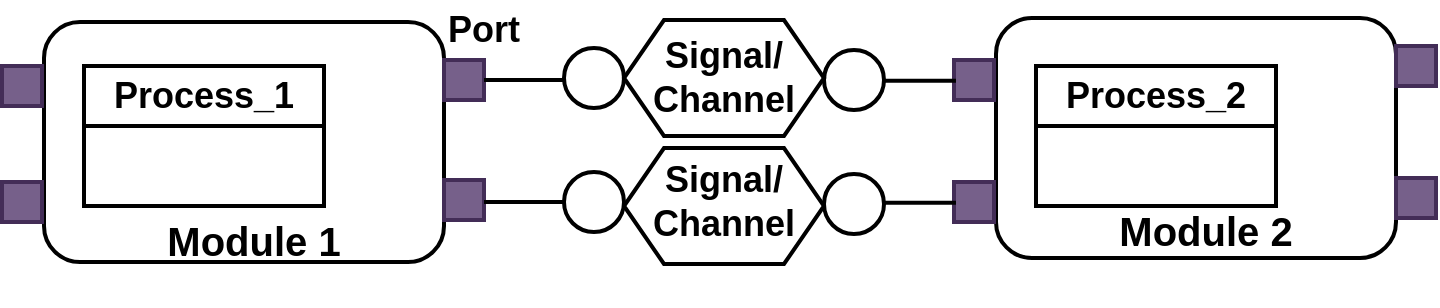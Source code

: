 <mxfile version="21.7.4" type="device">
  <diagram name="Page-1" id="q_MynqgvBXBLcfy8kB79">
    <mxGraphModel dx="989" dy="498" grid="1" gridSize="10" guides="1" tooltips="1" connect="1" arrows="1" fold="1" page="1" pageScale="1" pageWidth="850" pageHeight="1100" math="0" shadow="0">
      <root>
        <mxCell id="0" />
        <mxCell id="1" parent="0" />
        <mxCell id="6yzn0O8OQgqGRN4hSSv7-11" value="" style="shape=hexagon;perimeter=hexagonPerimeter2;whiteSpace=wrap;html=1;fixedSize=1;strokeWidth=2;fontFamily=Helvetica;" vertex="1" parent="1">
          <mxGeometry x="360" y="221" width="100" height="58" as="geometry" />
        </mxCell>
        <mxCell id="bC8LytwzRF4bNWjZ34YL-15" value="" style="group;labelBackgroundColor=none;fontFamily=Helvetica;fontSize=20;" parent="1" vertex="1" connectable="0">
          <mxGeometry x="526" y="160" width="240" height="126" as="geometry" />
        </mxCell>
        <mxCell id="6yzn0O8OQgqGRN4hSSv7-3" value="" style="rounded=1;whiteSpace=wrap;html=1;strokeWidth=2;fontFamily=Helvetica;" vertex="1" parent="bC8LytwzRF4bNWjZ34YL-15">
          <mxGeometry x="20" y="-4" width="200" height="120" as="geometry" />
        </mxCell>
        <mxCell id="bC8LytwzRF4bNWjZ34YL-17" value="" style="rounded=0;whiteSpace=wrap;html=1;labelBackgroundColor=none;fontFamily=Helvetica;fontSize=18;strokeWidth=2;fillColor=#76608a;fontColor=#ffffff;strokeColor=#432D57;" parent="bC8LytwzRF4bNWjZ34YL-15" vertex="1">
          <mxGeometry x="-1" y="17" width="20" height="20" as="geometry" />
        </mxCell>
        <mxCell id="bC8LytwzRF4bNWjZ34YL-18" value="" style="rounded=0;whiteSpace=wrap;html=1;labelBackgroundColor=none;fontFamily=Helvetica;fontSize=18;strokeWidth=2;fillColor=#76608a;fontColor=#ffffff;strokeColor=#432D57;" parent="bC8LytwzRF4bNWjZ34YL-15" vertex="1">
          <mxGeometry x="-1" y="78" width="20" height="20" as="geometry" />
        </mxCell>
        <mxCell id="bC8LytwzRF4bNWjZ34YL-19" value="" style="rounded=0;whiteSpace=wrap;html=1;labelBackgroundColor=none;fontFamily=Helvetica;fontSize=18;strokeWidth=2;fillColor=#76608a;fontColor=#ffffff;strokeColor=#432D57;" parent="bC8LytwzRF4bNWjZ34YL-15" vertex="1">
          <mxGeometry x="220" y="10" width="20" height="20" as="geometry" />
        </mxCell>
        <mxCell id="bC8LytwzRF4bNWjZ34YL-20" value="" style="rounded=0;whiteSpace=wrap;html=1;labelBackgroundColor=none;fontFamily=Helvetica;fontSize=18;strokeWidth=2;fillColor=#76608a;fontColor=#ffffff;strokeColor=#432D57;" parent="bC8LytwzRF4bNWjZ34YL-15" vertex="1">
          <mxGeometry x="220" y="76" width="20" height="20" as="geometry" />
        </mxCell>
        <mxCell id="bC8LytwzRF4bNWjZ34YL-21" value="Process_2" style="swimlane;fontStyle=1;childLayout=stackLayout;horizontal=1;startSize=30;horizontalStack=0;resizeParent=1;resizeParentMax=0;resizeLast=0;collapsible=1;marginBottom=0;whiteSpace=wrap;html=1;strokeWidth=2;fontFamily=Helvetica;fontSize=18;labelBackgroundColor=none;" parent="bC8LytwzRF4bNWjZ34YL-15" vertex="1">
          <mxGeometry x="40" y="20" width="120" height="70" as="geometry" />
        </mxCell>
        <mxCell id="bC8LytwzRF4bNWjZ34YL-22" value="&lt;font style=&quot;font-size: 20px;&quot;&gt;Module 2&lt;/font&gt;" style="text;html=1;strokeColor=none;fillColor=none;align=center;verticalAlign=middle;whiteSpace=wrap;rounded=0;fontStyle=1;fontFamily=Helvetica;fontSize=18;labelBackgroundColor=none;" parent="bC8LytwzRF4bNWjZ34YL-15" vertex="1">
          <mxGeometry x="60" y="88" width="130" height="30" as="geometry" />
        </mxCell>
        <mxCell id="6yzn0O8OQgqGRN4hSSv7-2" value="" style="rounded=1;whiteSpace=wrap;html=1;strokeWidth=2;fontFamily=Helvetica;" vertex="1" parent="1">
          <mxGeometry x="70" y="158" width="200" height="120" as="geometry" />
        </mxCell>
        <mxCell id="bC8LytwzRF4bNWjZ34YL-14" value="" style="group;labelBackgroundColor=none;fontFamily=Helvetica;fontSize=18;" parent="1" vertex="1" connectable="0">
          <mxGeometry x="50" y="160" width="270" height="140" as="geometry" />
        </mxCell>
        <mxCell id="bC8LytwzRF4bNWjZ34YL-3" value="" style="rounded=0;whiteSpace=wrap;html=1;labelBackgroundColor=none;fontFamily=Helvetica;fontSize=18;strokeWidth=2;fillColor=#76608a;fontColor=#ffffff;strokeColor=#432D57;" parent="bC8LytwzRF4bNWjZ34YL-14" vertex="1">
          <mxGeometry x="-1" y="20" width="20" height="20" as="geometry" />
        </mxCell>
        <mxCell id="bC8LytwzRF4bNWjZ34YL-5" value="" style="rounded=0;whiteSpace=wrap;html=1;labelBackgroundColor=none;fontFamily=Helvetica;fontSize=18;strokeWidth=2;fillColor=#76608a;strokeColor=#432D57;fontColor=#ffffff;" parent="bC8LytwzRF4bNWjZ34YL-14" vertex="1">
          <mxGeometry x="220" y="17" width="20" height="20" as="geometry" />
        </mxCell>
        <mxCell id="bC8LytwzRF4bNWjZ34YL-6" value="" style="rounded=0;whiteSpace=wrap;html=1;labelBackgroundColor=none;fontFamily=Helvetica;fontSize=18;strokeWidth=2;fillColor=#76608a;fontColor=#ffffff;strokeColor=#432D57;" parent="bC8LytwzRF4bNWjZ34YL-14" vertex="1">
          <mxGeometry x="220" y="77" width="20" height="20" as="geometry" />
        </mxCell>
        <mxCell id="bC8LytwzRF4bNWjZ34YL-7" value="Process_1" style="swimlane;fontStyle=1;childLayout=stackLayout;horizontal=1;startSize=30;horizontalStack=0;resizeParent=1;resizeParentMax=0;resizeLast=0;collapsible=1;marginBottom=0;whiteSpace=wrap;html=1;strokeWidth=2;fontFamily=Helvetica;fontSize=18;labelBackgroundColor=none;" parent="bC8LytwzRF4bNWjZ34YL-14" vertex="1">
          <mxGeometry x="40" y="20" width="120" height="70" as="geometry" />
        </mxCell>
        <mxCell id="bC8LytwzRF4bNWjZ34YL-11" value="&lt;font style=&quot;font-size: 20px;&quot;&gt;Module 1&lt;/font&gt;" style="text;html=1;strokeColor=none;fillColor=none;align=center;verticalAlign=middle;whiteSpace=wrap;rounded=0;fontStyle=1;fontFamily=Helvetica;fontSize=18;labelBackgroundColor=none;" parent="bC8LytwzRF4bNWjZ34YL-14" vertex="1">
          <mxGeometry x="60" y="93" width="130" height="30" as="geometry" />
        </mxCell>
        <mxCell id="bC8LytwzRF4bNWjZ34YL-25" value="&lt;font style=&quot;font-size: 18px;&quot;&gt;&lt;b style=&quot;font-size: 18px;&quot;&gt;Port&lt;/b&gt;&lt;/font&gt;" style="text;html=1;strokeColor=none;fillColor=none;align=center;verticalAlign=middle;whiteSpace=wrap;rounded=0;labelBackgroundColor=none;fontFamily=Helvetica;fontSize=18;" parent="bC8LytwzRF4bNWjZ34YL-14" vertex="1">
          <mxGeometry x="210" y="-13" width="60" height="30" as="geometry" />
        </mxCell>
        <mxCell id="bC8LytwzRF4bNWjZ34YL-23" value="" style="endArrow=none;html=1;rounded=0;strokeWidth=2;labelBackgroundColor=none;fontColor=default;fontFamily=Helvetica;fontSize=18;" parent="1" edge="1">
          <mxGeometry width="50" height="50" relative="1" as="geometry">
            <mxPoint x="290" y="187" as="sourcePoint" />
            <mxPoint x="330" y="187" as="targetPoint" />
          </mxGeometry>
        </mxCell>
        <mxCell id="bC8LytwzRF4bNWjZ34YL-24" value="" style="endArrow=none;html=1;rounded=0;strokeWidth=2;labelBackgroundColor=none;fontColor=default;fontFamily=Helvetica;fontSize=18;" parent="1" edge="1">
          <mxGeometry width="50" height="50" relative="1" as="geometry">
            <mxPoint x="290" y="248" as="sourcePoint" />
            <mxPoint x="330" y="248" as="targetPoint" />
          </mxGeometry>
        </mxCell>
        <mxCell id="bC8LytwzRF4bNWjZ34YL-26" value="&lt;font style=&quot;font-size: 18px;&quot;&gt;&lt;b style=&quot;font-size: 18px;&quot;&gt;Signal/&lt;br&gt;Channel&lt;/b&gt;&lt;/font&gt;" style="text;html=1;strokeColor=none;fillColor=none;align=center;verticalAlign=middle;whiteSpace=wrap;rounded=0;labelBackgroundColor=none;fontFamily=Helvetica;fontSize=18;" parent="1" vertex="1">
          <mxGeometry x="380" y="233" width="60" height="30" as="geometry" />
        </mxCell>
        <mxCell id="bC8LytwzRF4bNWjZ34YL-4" value="" style="rounded=0;whiteSpace=wrap;html=1;labelBackgroundColor=none;fontFamily=Helvetica;fontSize=18;strokeWidth=2;fillColor=#76608a;fontColor=#ffffff;strokeColor=#432D57;" parent="1" vertex="1">
          <mxGeometry x="49" y="238" width="20" height="20" as="geometry" />
        </mxCell>
        <mxCell id="6yzn0O8OQgqGRN4hSSv7-4" value="" style="ellipse;whiteSpace=wrap;html=1;aspect=fixed;strokeWidth=2;fontFamily=Helvetica;" vertex="1" parent="1">
          <mxGeometry x="330" y="171" width="30" height="30" as="geometry" />
        </mxCell>
        <mxCell id="6yzn0O8OQgqGRN4hSSv7-5" value="" style="ellipse;whiteSpace=wrap;html=1;aspect=fixed;strokeWidth=2;fontFamily=Helvetica;" vertex="1" parent="1">
          <mxGeometry x="330" y="233" width="30" height="30" as="geometry" />
        </mxCell>
        <mxCell id="6yzn0O8OQgqGRN4hSSv7-6" value="" style="endArrow=none;html=1;rounded=0;strokeWidth=2;labelBackgroundColor=none;fontColor=default;fontFamily=Helvetica;fontSize=18;" edge="1" parent="1">
          <mxGeometry width="50" height="50" relative="1" as="geometry">
            <mxPoint x="486" y="187.33" as="sourcePoint" />
            <mxPoint x="526" y="187.33" as="targetPoint" />
          </mxGeometry>
        </mxCell>
        <mxCell id="6yzn0O8OQgqGRN4hSSv7-7" value="" style="endArrow=none;html=1;rounded=0;strokeWidth=2;labelBackgroundColor=none;fontColor=default;fontFamily=Helvetica;fontSize=18;" edge="1" parent="1">
          <mxGeometry width="50" height="50" relative="1" as="geometry">
            <mxPoint x="486" y="248.33" as="sourcePoint" />
            <mxPoint x="526" y="248.33" as="targetPoint" />
          </mxGeometry>
        </mxCell>
        <mxCell id="6yzn0O8OQgqGRN4hSSv7-8" value="" style="ellipse;whiteSpace=wrap;html=1;aspect=fixed;strokeWidth=2;fontFamily=Helvetica;" vertex="1" parent="1">
          <mxGeometry x="460" y="172" width="30" height="30" as="geometry" />
        </mxCell>
        <mxCell id="6yzn0O8OQgqGRN4hSSv7-9" value="" style="ellipse;whiteSpace=wrap;html=1;aspect=fixed;strokeWidth=2;fontFamily=Helvetica;" vertex="1" parent="1">
          <mxGeometry x="460" y="234" width="30" height="30" as="geometry" />
        </mxCell>
        <mxCell id="6yzn0O8OQgqGRN4hSSv7-10" value="" style="shape=hexagon;perimeter=hexagonPerimeter2;whiteSpace=wrap;html=1;fixedSize=1;strokeWidth=2;fontFamily=Helvetica;" vertex="1" parent="1">
          <mxGeometry x="360" y="157" width="100" height="58" as="geometry" />
        </mxCell>
        <mxCell id="6yzn0O8OQgqGRN4hSSv7-12" value="&lt;font style=&quot;font-size: 18px;&quot;&gt;&lt;b style=&quot;font-size: 18px;&quot;&gt;Signal/&lt;br&gt;Channel&lt;/b&gt;&lt;/font&gt;" style="text;html=1;strokeColor=none;fillColor=none;align=center;verticalAlign=middle;whiteSpace=wrap;rounded=0;labelBackgroundColor=none;fontFamily=Helvetica;fontSize=18;" vertex="1" parent="1">
          <mxGeometry x="380" y="171" width="60" height="30" as="geometry" />
        </mxCell>
      </root>
    </mxGraphModel>
  </diagram>
</mxfile>
